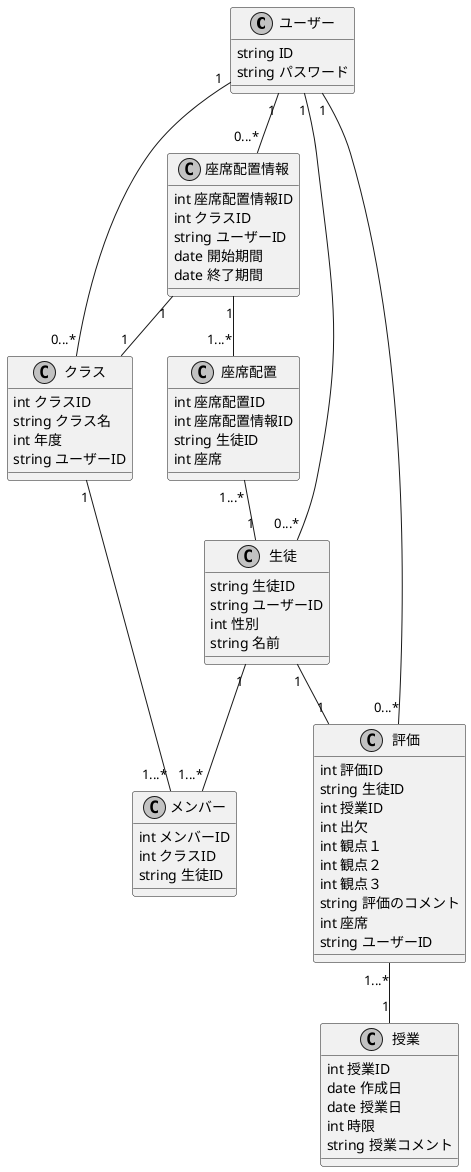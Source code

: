 @startuml class_diagram
skinparam monochrome true
skinparam shadowing false
' クラスを定義

class ユーザー{
    string ID
    string パスワード
}

class 生徒{
    string 生徒ID
    string ユーザーID
    int 性別
    string 名前
}
class クラス{
    int クラスID
    string クラス名
    int 年度
    string ユーザーID
}
class メンバー{
    int メンバーID
    int クラスID
    string 生徒ID
}
class 座席配置情報{
    int 座席配置情報ID
    int クラスID
    string ユーザーID
    date 開始期間
    date 終了期間
}
class 座席配置{
    int 座席配置ID
    int 座席配置情報ID
    string 生徒ID
    int 座席
}
class 評価{
    int 評価ID
    string 生徒ID
    int 授業ID
    int 出欠
    int 観点１
    int 観点２
    int 観点３
    string 評価のコメント
    int 座席
    string ユーザーID
}

class 授業{
    int 授業ID
    date 作成日
    date 授業日
    int 時限
    string 授業コメント
}


' 関係を定義
'left to right direction

座席配置情報 "1"--"1...*" 座席配置
評価 "1...*" -- "1"  授業
クラス "1" -- "1...*" メンバー
生徒 "1" -- "1...*" メンバー
生徒"1" -- "1" 評価
ユーザー"1" -- "0...*" 生徒
ユーザー"1" -- "0...*" 座席配置情報
ユーザー"1" -- "0...*" クラス
座席配置情報 "1" -- "1"クラス
座席配置 "1...*" -- "1" 生徒
評価 "0...*" -- "1" ユーザー
' umlの終了を宣言
@enduml